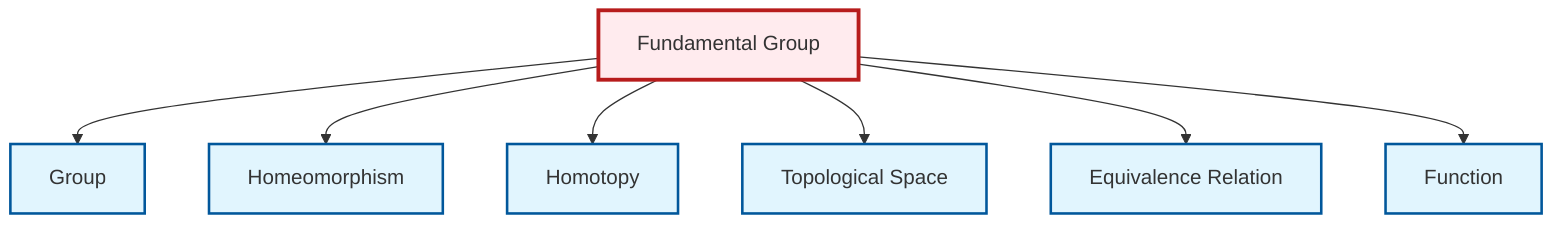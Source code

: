 graph TD
    classDef definition fill:#e1f5fe,stroke:#01579b,stroke-width:2px
    classDef theorem fill:#f3e5f5,stroke:#4a148c,stroke-width:2px
    classDef axiom fill:#fff3e0,stroke:#e65100,stroke-width:2px
    classDef example fill:#e8f5e9,stroke:#1b5e20,stroke-width:2px
    classDef current fill:#ffebee,stroke:#b71c1c,stroke-width:3px
    def-function["Function"]:::definition
    def-homeomorphism["Homeomorphism"]:::definition
    def-group["Group"]:::definition
    def-equivalence-relation["Equivalence Relation"]:::definition
    def-homotopy["Homotopy"]:::definition
    def-topological-space["Topological Space"]:::definition
    def-fundamental-group["Fundamental Group"]:::definition
    def-fundamental-group --> def-group
    def-fundamental-group --> def-homeomorphism
    def-fundamental-group --> def-homotopy
    def-fundamental-group --> def-topological-space
    def-fundamental-group --> def-equivalence-relation
    def-fundamental-group --> def-function
    class def-fundamental-group current